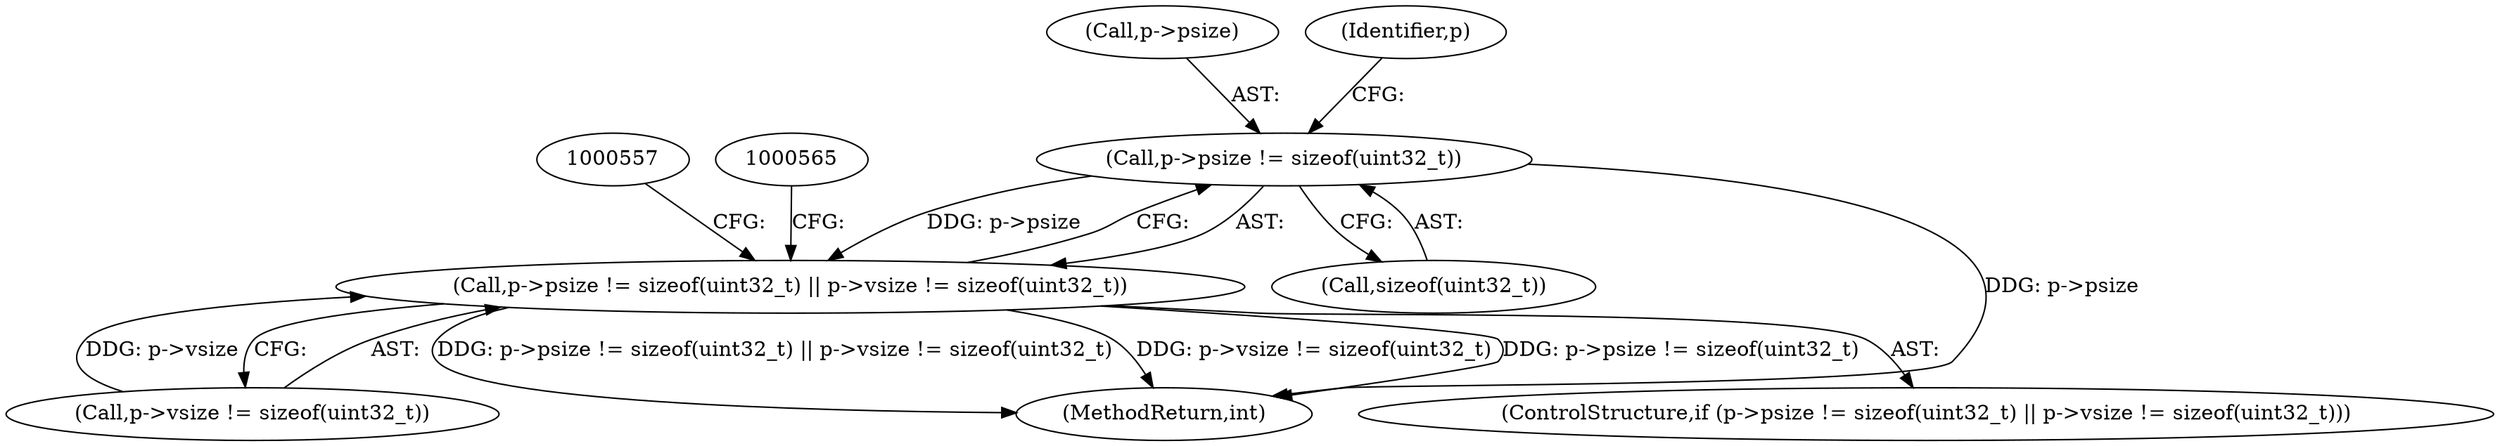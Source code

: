 digraph "0_Android_aeea52da00d210587fb3ed895de3d5f2e0264c88_11@API" {
"1000541" [label="(Call,p->psize != sizeof(uint32_t))"];
"1000540" [label="(Call,p->psize != sizeof(uint32_t) || p->vsize != sizeof(uint32_t))"];
"1000547" [label="(Call,p->vsize != sizeof(uint32_t))"];
"1000545" [label="(Call,sizeof(uint32_t))"];
"1000542" [label="(Call,p->psize)"];
"1001028" [label="(MethodReturn,int)"];
"1000549" [label="(Identifier,p)"];
"1000541" [label="(Call,p->psize != sizeof(uint32_t))"];
"1000539" [label="(ControlStructure,if (p->psize != sizeof(uint32_t) || p->vsize != sizeof(uint32_t)))"];
"1000540" [label="(Call,p->psize != sizeof(uint32_t) || p->vsize != sizeof(uint32_t))"];
"1000541" -> "1000540"  [label="AST: "];
"1000541" -> "1000545"  [label="CFG: "];
"1000542" -> "1000541"  [label="AST: "];
"1000545" -> "1000541"  [label="AST: "];
"1000549" -> "1000541"  [label="CFG: "];
"1000540" -> "1000541"  [label="CFG: "];
"1000541" -> "1001028"  [label="DDG: p->psize"];
"1000541" -> "1000540"  [label="DDG: p->psize"];
"1000540" -> "1000539"  [label="AST: "];
"1000540" -> "1000547"  [label="CFG: "];
"1000547" -> "1000540"  [label="AST: "];
"1000557" -> "1000540"  [label="CFG: "];
"1000565" -> "1000540"  [label="CFG: "];
"1000540" -> "1001028"  [label="DDG: p->psize != sizeof(uint32_t) || p->vsize != sizeof(uint32_t)"];
"1000540" -> "1001028"  [label="DDG: p->vsize != sizeof(uint32_t)"];
"1000540" -> "1001028"  [label="DDG: p->psize != sizeof(uint32_t)"];
"1000547" -> "1000540"  [label="DDG: p->vsize"];
}
